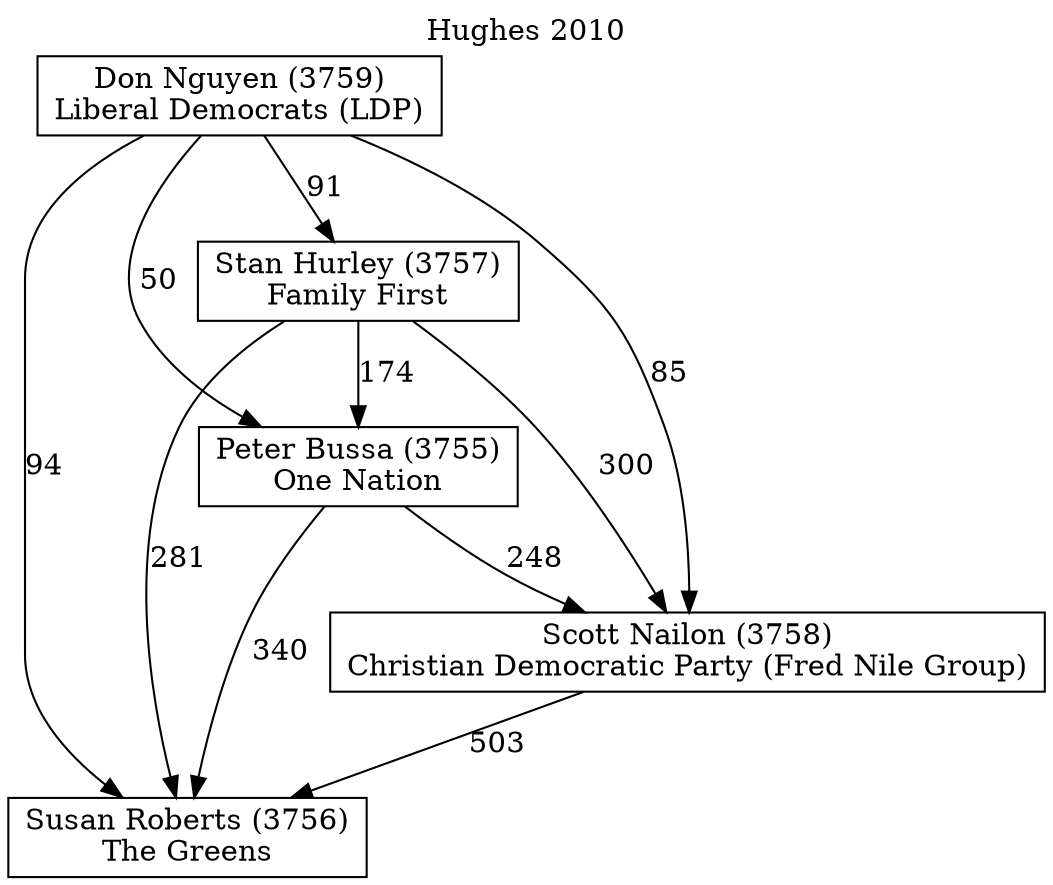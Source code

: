 // House preference flow
digraph "Susan Roberts (3756)_Hughes_2010" {
	graph [label="Hughes 2010" labelloc=t mclimit=10]
	node [shape=box]
	"Don Nguyen (3759)" [label="Don Nguyen (3759)
Liberal Democrats (LDP)"]
	"Peter Bussa (3755)" [label="Peter Bussa (3755)
One Nation"]
	"Scott Nailon (3758)" [label="Scott Nailon (3758)
Christian Democratic Party (Fred Nile Group)"]
	"Stan Hurley (3757)" [label="Stan Hurley (3757)
Family First"]
	"Susan Roberts (3756)" [label="Susan Roberts (3756)
The Greens"]
	"Don Nguyen (3759)" -> "Peter Bussa (3755)" [label=50]
	"Don Nguyen (3759)" -> "Scott Nailon (3758)" [label=85]
	"Don Nguyen (3759)" -> "Stan Hurley (3757)" [label=91]
	"Don Nguyen (3759)" -> "Susan Roberts (3756)" [label=94]
	"Peter Bussa (3755)" -> "Scott Nailon (3758)" [label=248]
	"Peter Bussa (3755)" -> "Susan Roberts (3756)" [label=340]
	"Scott Nailon (3758)" -> "Susan Roberts (3756)" [label=503]
	"Stan Hurley (3757)" -> "Peter Bussa (3755)" [label=174]
	"Stan Hurley (3757)" -> "Scott Nailon (3758)" [label=300]
	"Stan Hurley (3757)" -> "Susan Roberts (3756)" [label=281]
}
